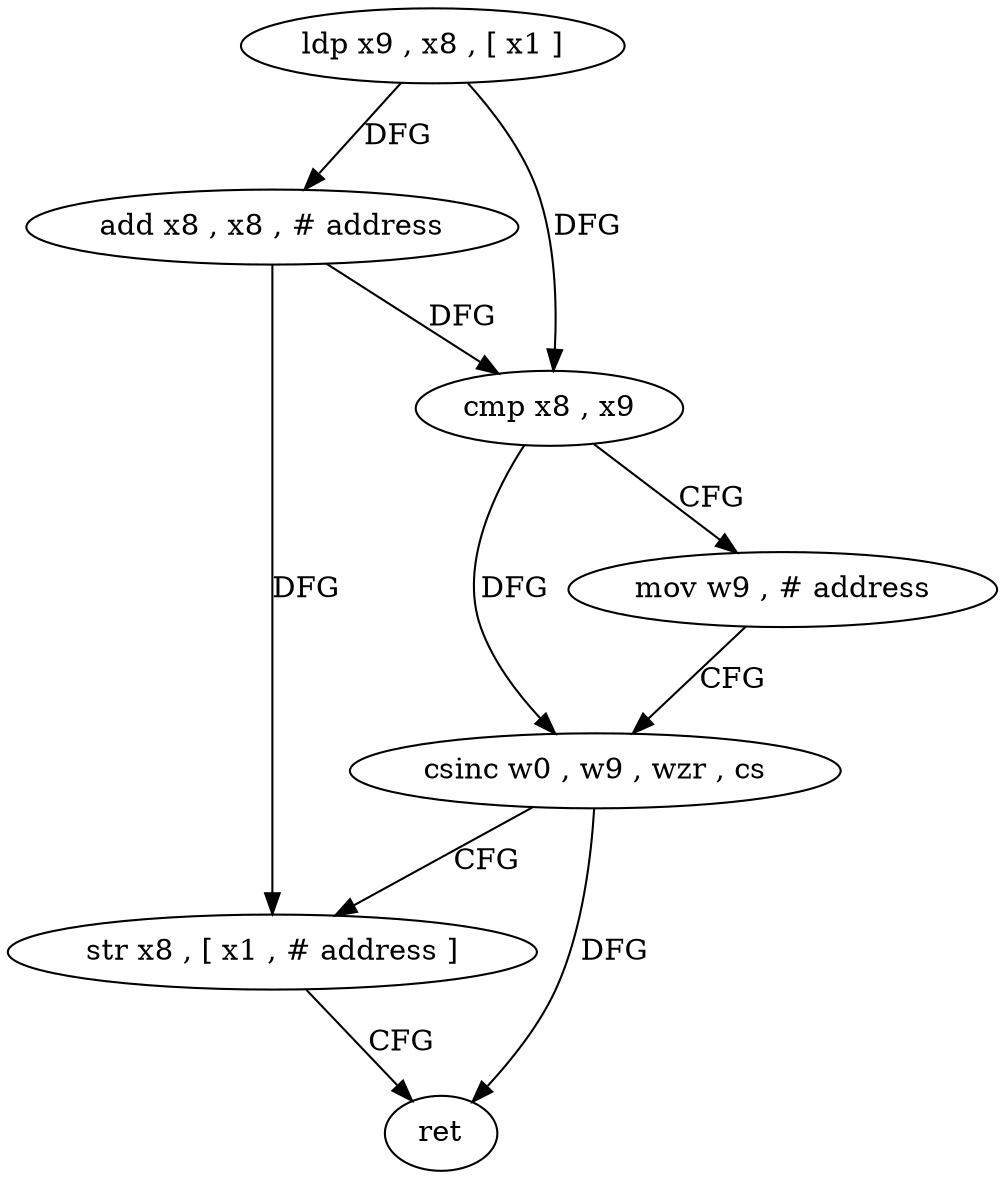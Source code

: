 digraph "func" {
"4211116" [label = "ldp x9 , x8 , [ x1 ]" ]
"4211120" [label = "add x8 , x8 , # address" ]
"4211124" [label = "cmp x8 , x9" ]
"4211128" [label = "mov w9 , # address" ]
"4211132" [label = "csinc w0 , w9 , wzr , cs" ]
"4211136" [label = "str x8 , [ x1 , # address ]" ]
"4211140" [label = "ret" ]
"4211116" -> "4211120" [ label = "DFG" ]
"4211116" -> "4211124" [ label = "DFG" ]
"4211120" -> "4211124" [ label = "DFG" ]
"4211120" -> "4211136" [ label = "DFG" ]
"4211124" -> "4211128" [ label = "CFG" ]
"4211124" -> "4211132" [ label = "DFG" ]
"4211128" -> "4211132" [ label = "CFG" ]
"4211132" -> "4211136" [ label = "CFG" ]
"4211132" -> "4211140" [ label = "DFG" ]
"4211136" -> "4211140" [ label = "CFG" ]
}
